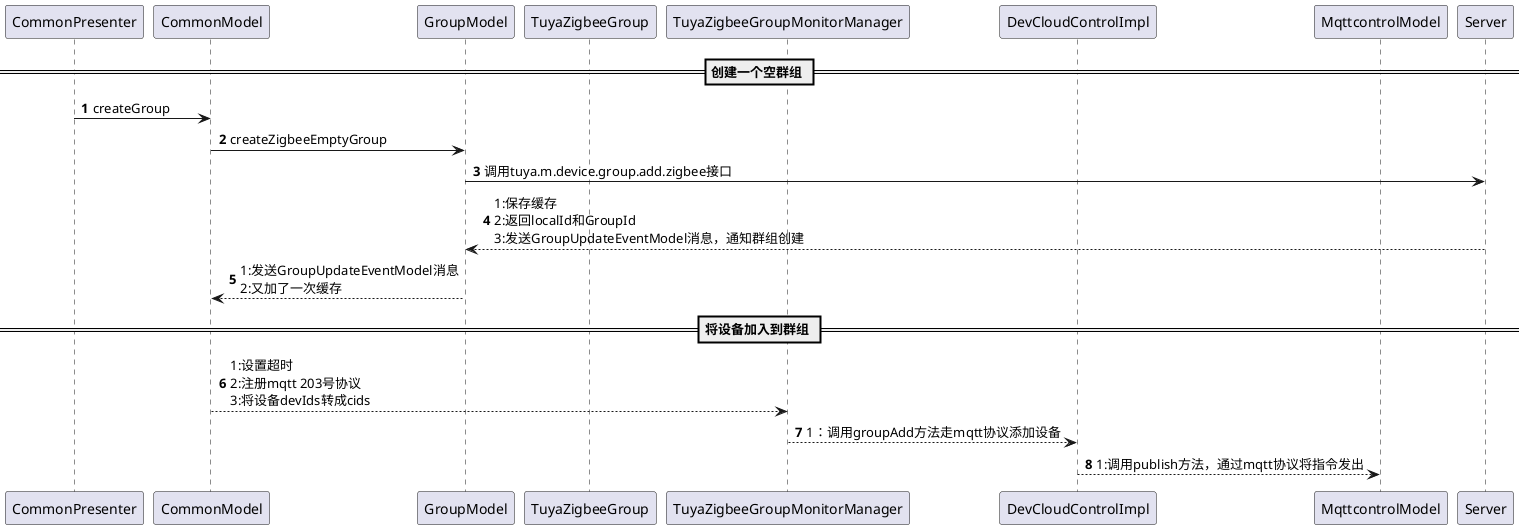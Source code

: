 @startuml
'https://plantuml.com/sequence-diagram
autonumber
participant CommonPresenter order 1
participant CommonModel order 2
participant GroupModel order 3
participant Server order 1000
participant TuyaZigbeeGroup order 4
participant TuyaZigbeeGroupMonitorManager order 5
participant DevCloudControlImpl order 6
participant MqttcontrolModel order 7
== 创建一个空群组 ==
CommonPresenter -> CommonModel: createGroup
CommonModel -> GroupModel: createZigbeeEmptyGroup
GroupModel -> Server: 调用tuya.m.device.group.add.zigbee接口
GroupModel <-- Server: 1:保存缓存 \n2:返回localId和GroupId\n3:发送GroupUpdateEventModel消息，通知群组创建
CommonModel <-- GroupModel: 1:发送GroupUpdateEventModel消息\n2:又加了一次缓存
== 将设备加入到群组 ==
CommonModel --> TuyaZigbeeGroupMonitorManager: 1:设置超时\n2:注册mqtt 203号协议\n3:将设备devIds转成cids
TuyaZigbeeGroupMonitorManager --> DevCloudControlImpl:1：调用groupAdd方法走mqtt协议添加设备
DevCloudControlImpl --> MqttcontrolModel:1:调用publish方法，通过mqtt协议将指令发出

@enduml